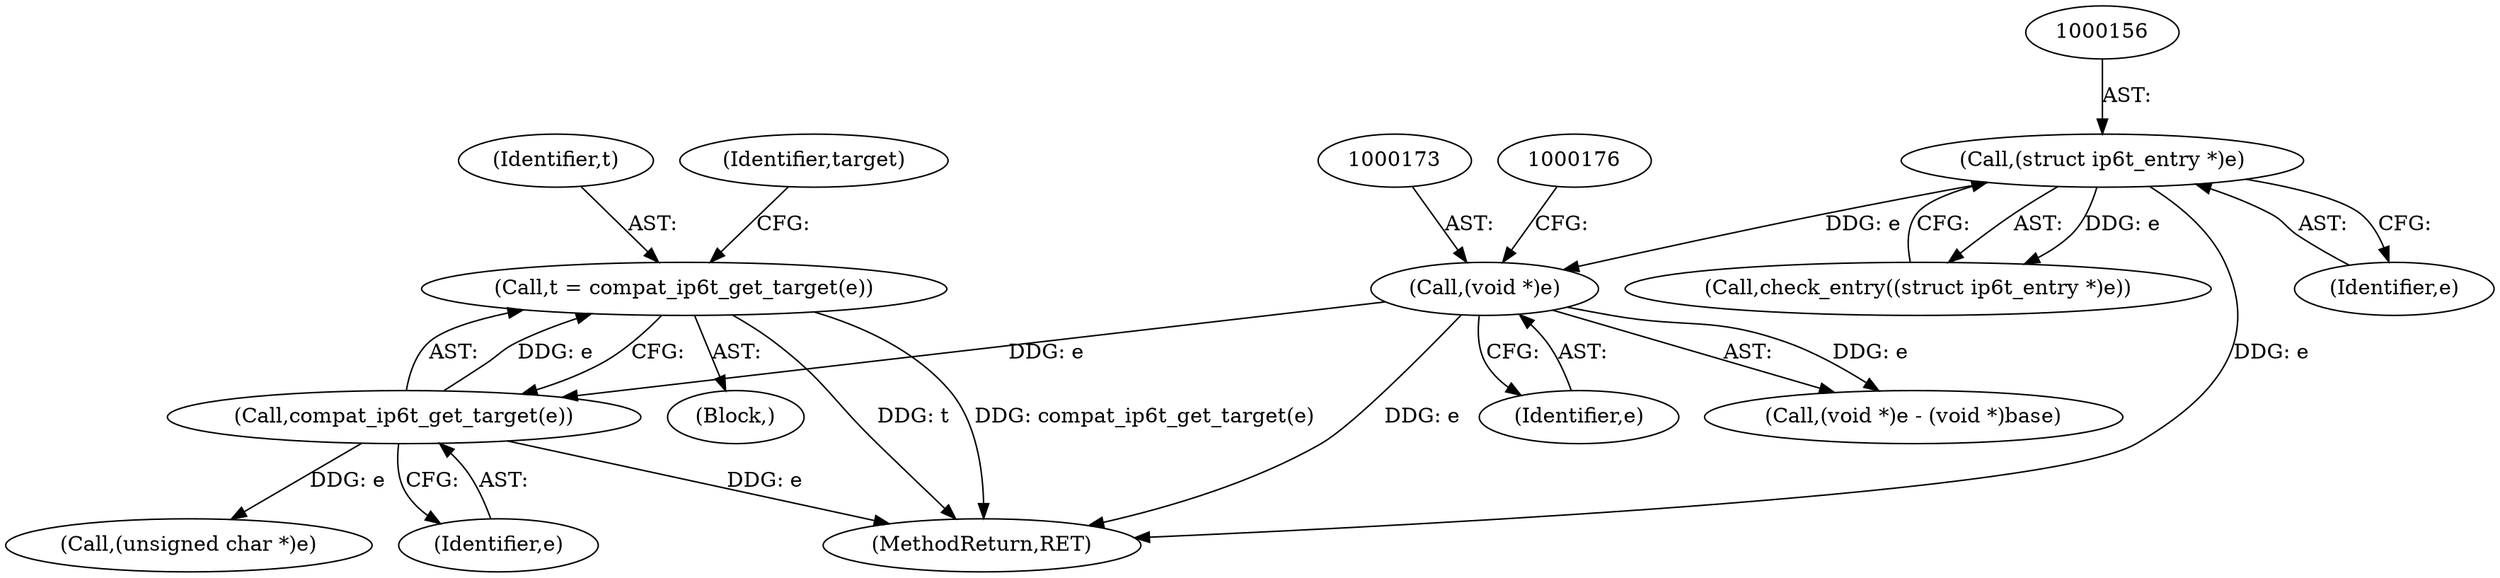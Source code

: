 digraph "0_linux_6e94e0cfb0887e4013b3b930fa6ab1fe6bb6ba91_3@pointer" {
"1000200" [label="(Call,t = compat_ip6t_get_target(e))"];
"1000202" [label="(Call,compat_ip6t_get_target(e))"];
"1000172" [label="(Call,(void *)e)"];
"1000155" [label="(Call,(struct ip6t_entry *)e)"];
"1000362" [label="(MethodReturn,RET)"];
"1000157" [label="(Identifier,e)"];
"1000205" [label="(Identifier,target)"];
"1000202" [label="(Call,compat_ip6t_get_target(e))"];
"1000200" [label="(Call,t = compat_ip6t_get_target(e))"];
"1000201" [label="(Identifier,t)"];
"1000279" [label="(Call,(unsigned char *)e)"];
"1000112" [label="(Block,)"];
"1000203" [label="(Identifier,e)"];
"1000172" [label="(Call,(void *)e)"];
"1000174" [label="(Identifier,e)"];
"1000155" [label="(Call,(struct ip6t_entry *)e)"];
"1000171" [label="(Call,(void *)e - (void *)base)"];
"1000154" [label="(Call,check_entry((struct ip6t_entry *)e))"];
"1000200" -> "1000112"  [label="AST: "];
"1000200" -> "1000202"  [label="CFG: "];
"1000201" -> "1000200"  [label="AST: "];
"1000202" -> "1000200"  [label="AST: "];
"1000205" -> "1000200"  [label="CFG: "];
"1000200" -> "1000362"  [label="DDG: t"];
"1000200" -> "1000362"  [label="DDG: compat_ip6t_get_target(e)"];
"1000202" -> "1000200"  [label="DDG: e"];
"1000202" -> "1000203"  [label="CFG: "];
"1000203" -> "1000202"  [label="AST: "];
"1000202" -> "1000362"  [label="DDG: e"];
"1000172" -> "1000202"  [label="DDG: e"];
"1000202" -> "1000279"  [label="DDG: e"];
"1000172" -> "1000171"  [label="AST: "];
"1000172" -> "1000174"  [label="CFG: "];
"1000173" -> "1000172"  [label="AST: "];
"1000174" -> "1000172"  [label="AST: "];
"1000176" -> "1000172"  [label="CFG: "];
"1000172" -> "1000362"  [label="DDG: e"];
"1000172" -> "1000171"  [label="DDG: e"];
"1000155" -> "1000172"  [label="DDG: e"];
"1000155" -> "1000154"  [label="AST: "];
"1000155" -> "1000157"  [label="CFG: "];
"1000156" -> "1000155"  [label="AST: "];
"1000157" -> "1000155"  [label="AST: "];
"1000154" -> "1000155"  [label="CFG: "];
"1000155" -> "1000362"  [label="DDG: e"];
"1000155" -> "1000154"  [label="DDG: e"];
}
